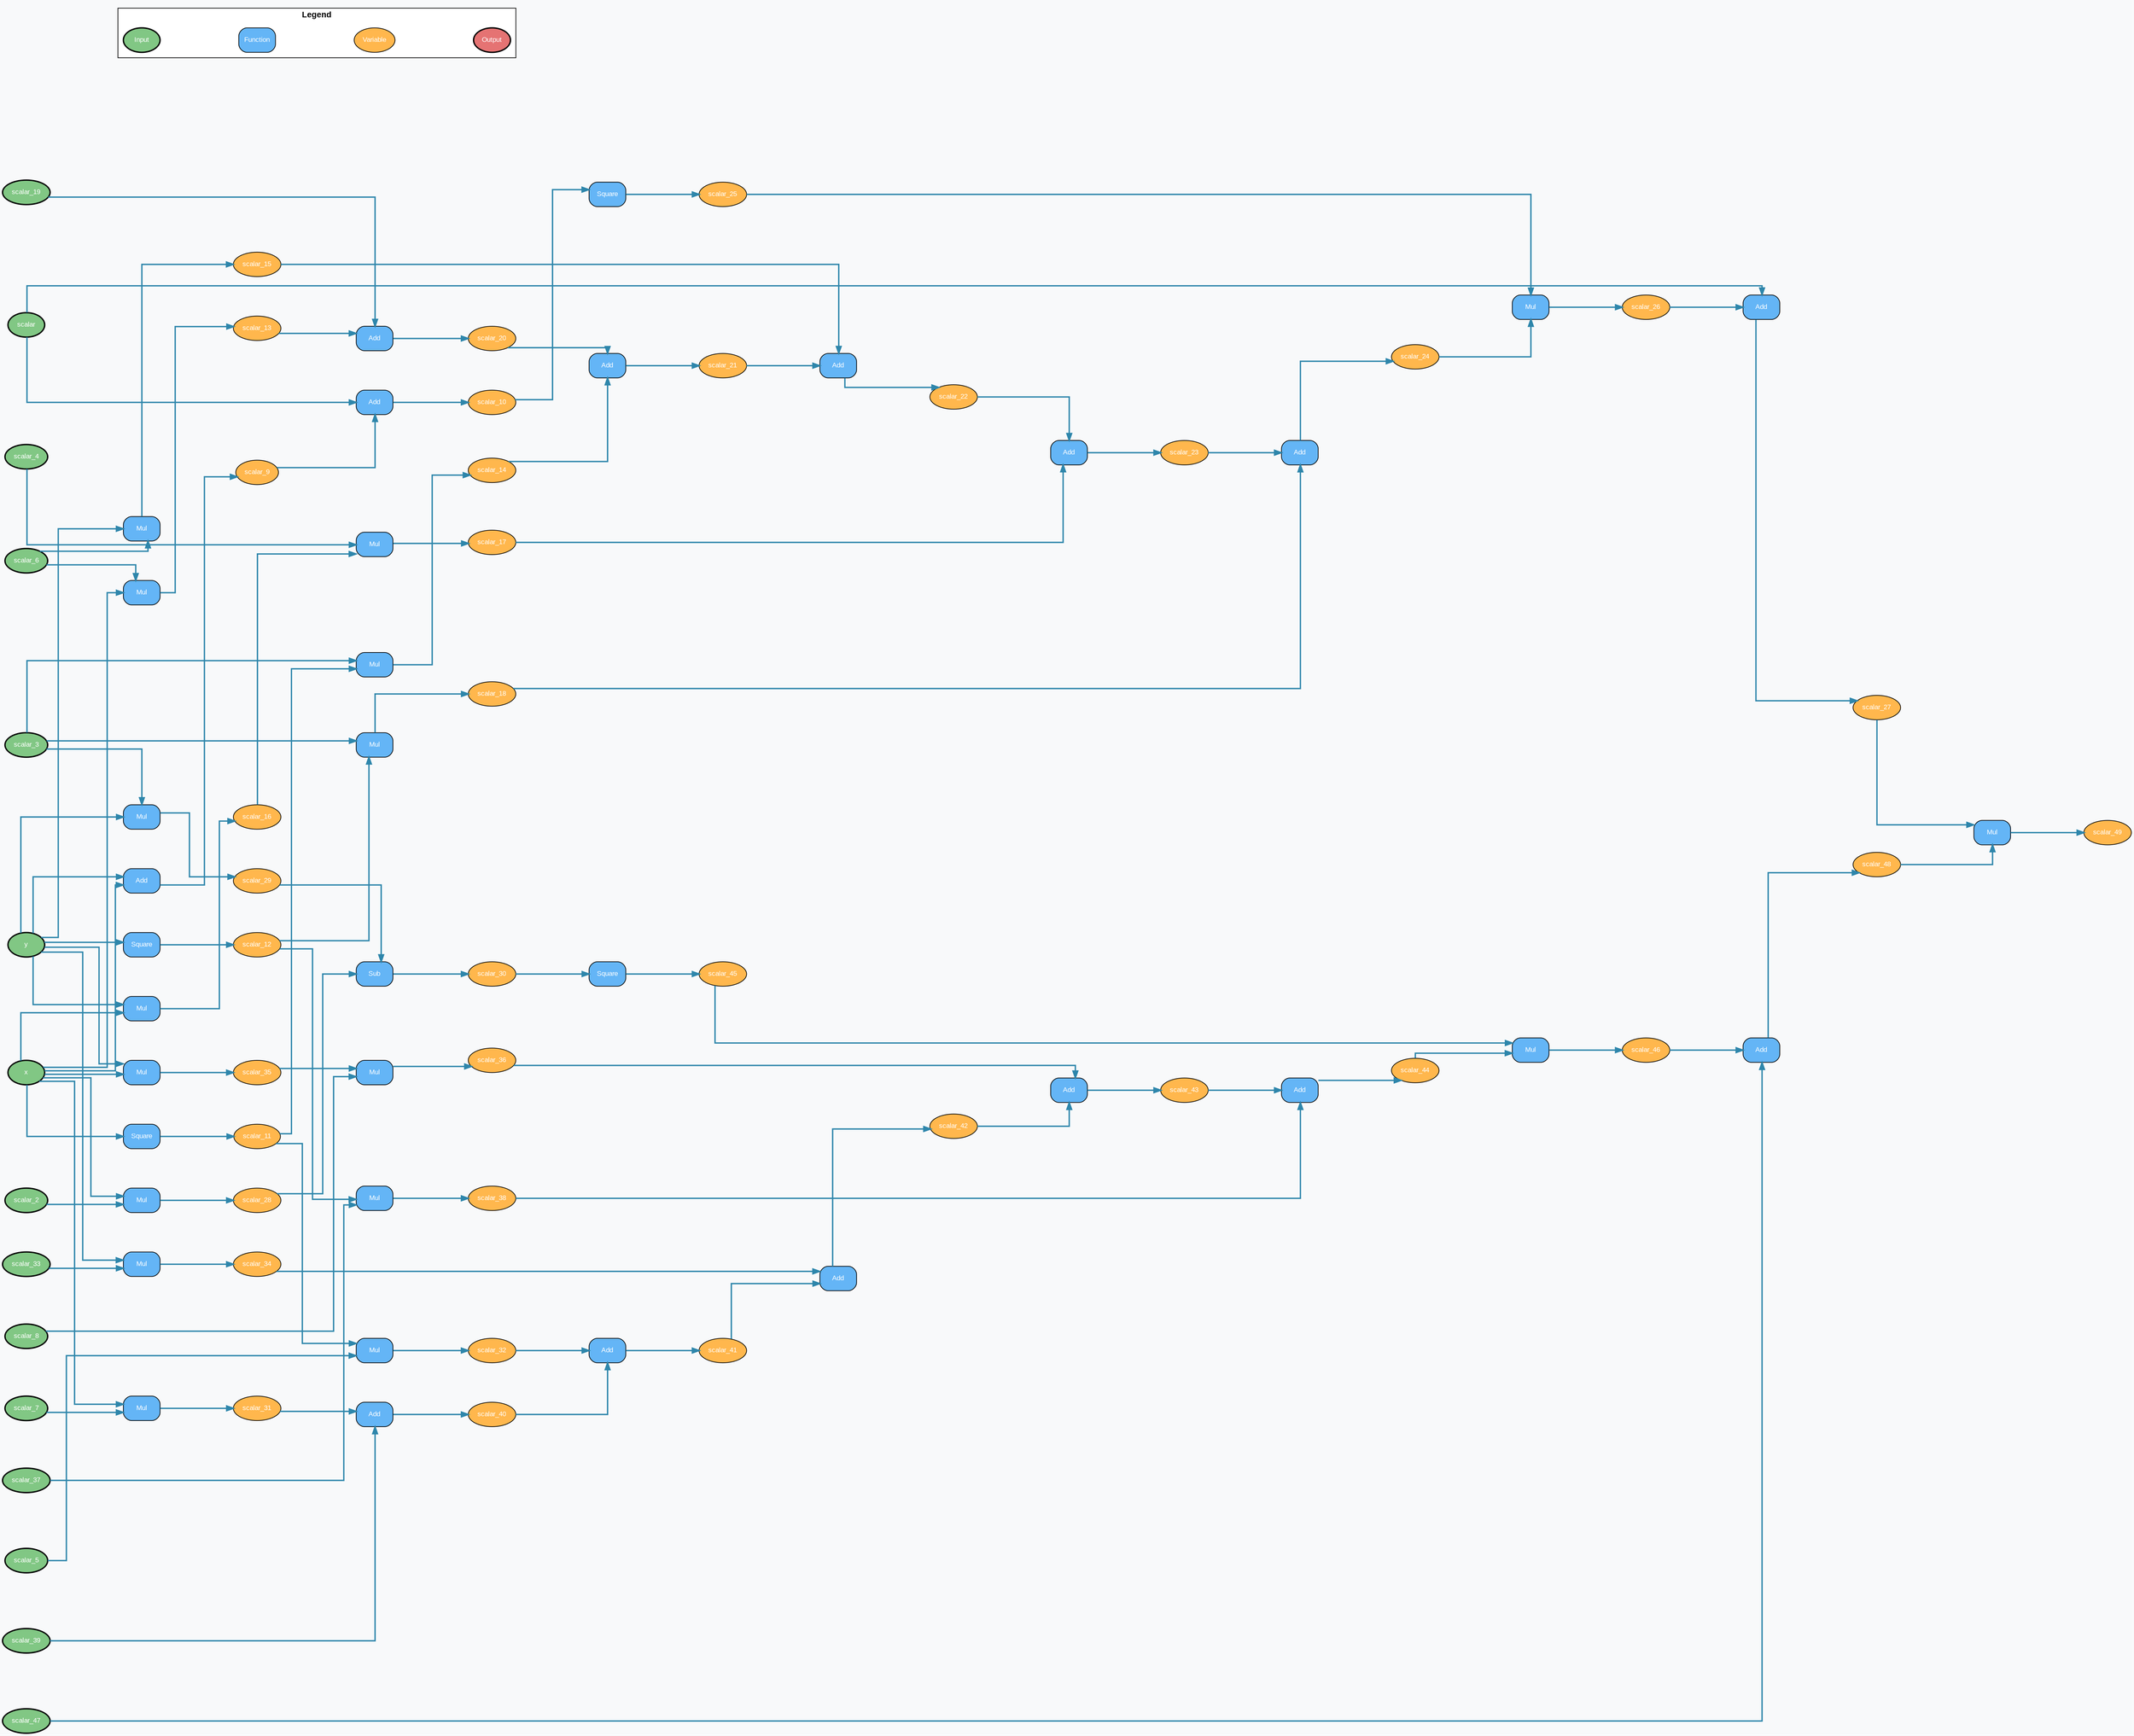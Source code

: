 digraph ComputationGraph {
bgcolor="#F8F9FA";
rankdir=LR;  // 좌우 배치로 데이터 흐름을 더 직관적으로
splines=ortho;
nodesep=0.8;
ranksep=1.5;
node [fontname="Arial", fontsize=10];
edge [fontname="Arial", fontsize=8];

    "0x1e97ff27730" [label="scalar_46", shape=ellipse, style="filled", fillcolor="#FFB74D", fontcolor="white"];
    "0x1e97ff27910" [label="scalar_41", shape=ellipse, style="filled", fillcolor="#FFB74D", fontcolor="white"];
    "0x1e97ff27b90" [label="scalar_40", shape=ellipse, style="filled", fillcolor="#FFB74D", fontcolor="white"];
    "0x1e97ff16bc0" [label="scalar_4", shape=ellipse, style="filled,bold", fillcolor="#81C784", fontcolor="white"];
    "0x1e97ff02700" [label="Mul", shape=box, style="filled,rounded", fillcolor="#64B5F6", fontcolor="white"];
    "0x1e97ff1a3c0" [label="scalar_19", shape=ellipse, style="filled,bold", fillcolor="#81C784", fontcolor="white"];
    "0x1e97ff02370" [label="Mul", shape=box, style="filled,rounded", fillcolor="#64B5F6", fontcolor="white"];
    "0x1e97ff1a1e0" [label="scalar_29", shape=ellipse, style="filled", fillcolor="#FFB74D", fontcolor="white"];
    "0x1e97ff028b0" [label="Square", shape=box, style="filled,rounded", fillcolor="#64B5F6", fontcolor="white"];
    "0x1e97ff26dd0" [label="scalar_49", shape=ellipse, style="filled", fillcolor="#FFB74D", fontcolor="white"];
    "0x1e97ff13cb0" [label="y", shape=ellipse, style="filled,bold", fillcolor="#81C784", fontcolor="white"];
    "0x1e97ff1a0a0" [label="scalar_38", shape=ellipse, style="filled", fillcolor="#FFB74D", fontcolor="white"];
    "0x1e97ff026a0" [label="Mul", shape=box, style="filled,rounded", fillcolor="#64B5F6", fontcolor="white"];
    "0x1e97fefd3d0" [label="scalar_3", shape=ellipse, style="filled,bold", fillcolor="#81C784", fontcolor="white"];
    "0x1e97ff19ce0" [label="scalar_33", shape=ellipse, style="filled,bold", fillcolor="#81C784", fontcolor="white"];
    "0x1e97ff02580" [label="Mul", shape=box, style="filled,rounded", fillcolor="#64B5F6", fontcolor="white"];
    "0x1e97ff27690" [label="scalar_44", shape=ellipse, style="filled", fillcolor="#FFB74D", fontcolor="white"];
    "0x1e97ff02310" [label="Add", shape=box, style="filled,rounded", fillcolor="#64B5F6", fontcolor="white"];
    "0x1e97ff024f0" [label="Add", shape=box, style="filled,rounded", fillcolor="#64B5F6", fontcolor="white"];
    "0x1e97ff022b0" [label="Add", shape=box, style="filled,rounded", fillcolor="#64B5F6", fontcolor="white"];
    "0x1e97ff1a640" [label="scalar_21", shape=ellipse, style="filled", fillcolor="#FFB74D", fontcolor="white"];
    "0x1e97ff19740" [label="scalar_30", shape=ellipse, style="filled", fillcolor="#FFB74D", fontcolor="white"];
    "0x1e97ff19d80" [label="scalar_35", shape=ellipse, style="filled", fillcolor="#FFB74D", fontcolor="white"];
    "0x1e97ff1e4f0" [label="Add", shape=box, style="filled,rounded", fillcolor="#64B5F6", fontcolor="white"];
    "0x1e97ff02790" [label="Add", shape=box, style="filled,rounded", fillcolor="#64B5F6", fontcolor="white"];
    "0x1e97ff1a460" [label="scalar_15", shape=ellipse, style="filled", fillcolor="#FFB74D", fontcolor="white"];
    "0x1e97ff19ba0" [label="scalar_17", shape=ellipse, style="filled", fillcolor="#FFB74D", fontcolor="white"];
    "0x1e97ff02670" [label="Mul", shape=box, style="filled,rounded", fillcolor="#64B5F6", fontcolor="white"];
    "0x1e97ff028e0" [label="Mul", shape=box, style="filled,rounded", fillcolor="#64B5F6", fontcolor="white"];
    "0x1e97ff02610" [label="Mul", shape=box, style="filled,rounded", fillcolor="#64B5F6", fontcolor="white"];
    "0x1e97ff275f0" [label="scalar_39", shape=ellipse, style="filled,bold", fillcolor="#81C784", fontcolor="white"];
    "0x1e97ff19c40" [label="scalar_32", shape=ellipse, style="filled", fillcolor="#FFB74D", fontcolor="white"];
    "0x1e97ff02400" [label="Square", shape=box, style="filled,rounded", fillcolor="#64B5F6", fontcolor="white"];
    "0x1e97ff02460" [label="Sub", shape=box, style="filled,rounded", fillcolor="#64B5F6", fontcolor="white"];
    "0x1e97ff07d30" [label="scalar_12", shape=ellipse, style="filled", fillcolor="#FFB74D", fontcolor="white"];
    "0x1e97ff274b0" [label="scalar_48", shape=ellipse, style="filled", fillcolor="#FFB74D", fontcolor="white"];
    "0x1e97ff26650" [label="scalar_45", shape=ellipse, style="filled", fillcolor="#FFB74D", fontcolor="white"];
    "0x1e97ff088e0" [label="scalar", shape=ellipse, style="filled,bold", fillcolor="#81C784", fontcolor="white"];
    "0x1e97ff13210" [label="scalar_11", shape=ellipse, style="filled", fillcolor="#FFB74D", fontcolor="white"];
    "0x1e97ff1e5b0" [label="Add", shape=box, style="filled,rounded", fillcolor="#64B5F6", fontcolor="white"];
    "0x1e97ff16c60" [label="scalar_5", shape=ellipse, style="filled,bold", fillcolor="#81C784", fontcolor="white"];
    "0x1e97ff1a500" [label="scalar_14", shape=ellipse, style="filled", fillcolor="#FFB74D", fontcolor="white"];
    "0x1e97ff19920" [label="scalar_25", shape=ellipse, style="filled", fillcolor="#FFB74D", fontcolor="white"];
    "0x1e97ff0a880" [label="scalar_7", shape=ellipse, style="filled,bold", fillcolor="#81C784", fontcolor="white"];
    "0x1e97ff029d0" [label="Add", shape=box, style="filled,rounded", fillcolor="#64B5F6", fontcolor="white"];
    "0x1e97ff02430" [label="Add", shape=box, style="filled,rounded", fillcolor="#64B5F6", fontcolor="white"];
    "0x1e97ff02520" [label="Mul", shape=box, style="filled,rounded", fillcolor="#64B5F6", fontcolor="white"];
    "0x1e97fefc4a0" [label="x", shape=ellipse, style="filled,bold", fillcolor="#81C784", fontcolor="white"];
    "0x1e97ff199c0" [label="scalar_27", shape=ellipse, style="filled", fillcolor="#FFB74D", fontcolor="white"];
    "0x1e97ff02490" [label="Mul", shape=box, style="filled,rounded", fillcolor="#64B5F6", fontcolor="white"];
    "0x1e97ff1a000" [label="scalar_34", shape=ellipse, style="filled", fillcolor="#FFB74D", fontcolor="white"];
    "0x1e97ff1e3d0" [label="Square", shape=box, style="filled,rounded", fillcolor="#64B5F6", fontcolor="white"];
    "0x1e97ff1e1f0" [label="Mul", shape=box, style="filled,rounded", fillcolor="#64B5F6", fontcolor="white"];
    "0x1e97ff1e250" [label="Add", shape=box, style="filled,rounded", fillcolor="#64B5F6", fontcolor="white"];
    "0x1e97ff1e310" [label="Mul", shape=box, style="filled,rounded", fillcolor="#64B5F6", fontcolor="white"];
    "0x1e97ff19880" [label="scalar_24", shape=ellipse, style="filled", fillcolor="#FFB74D", fontcolor="white"];
    "0x1e97ff02640" [label="Mul", shape=box, style="filled,rounded", fillcolor="#64B5F6", fontcolor="white"];
    "0x1e97fefc770" [label="scalar_2", shape=ellipse, style="filled,bold", fillcolor="#81C784", fontcolor="white"];
    "0x1e97ff02730" [label="Add", shape=box, style="filled,rounded", fillcolor="#64B5F6", fontcolor="white"];
    "0x1e97ff26f10" [label="scalar_42", shape=ellipse, style="filled", fillcolor="#FFB74D", fontcolor="white"];
    "0x1e97ff0a7e0" [label="scalar_6", shape=ellipse, style="filled,bold", fillcolor="#81C784", fontcolor="white"];
    "0x1e97ff197e0" [label="scalar_36", shape=ellipse, style="filled", fillcolor="#FFB74D", fontcolor="white"];
    "0x1e97ff023d0" [label="Mul", shape=box, style="filled,rounded", fillcolor="#64B5F6", fontcolor="white"];
    "0x1e97ff12bb0" [label="scalar_10", shape=ellipse, style="filled", fillcolor="#FFB74D", fontcolor="white"];
    "0x1e97ff12c50" [label="scalar_13", shape=ellipse, style="filled", fillcolor="#FFB74D", fontcolor="white"];
    "0x1e97ff1a320" [label="scalar_16", shape=ellipse, style="filled", fillcolor="#FFB74D", fontcolor="white"];
    "0x1e97ff023a0" [label="Add", shape=box, style="filled,rounded", fillcolor="#64B5F6", fontcolor="white"];
    "0x1e97ff1a140" [label="scalar_26", shape=ellipse, style="filled", fillcolor="#FFB74D", fontcolor="white"];
    "0x1e97ff026d0" [label="Mul", shape=box, style="filled,rounded", fillcolor="#64B5F6", fontcolor="white"];
    "0x1e97ff19f60" [label="scalar_18", shape=ellipse, style="filled", fillcolor="#FFB74D", fontcolor="white"];
    "0x1e97ff1a280" [label="scalar_22", shape=ellipse, style="filled", fillcolor="#FFB74D", fontcolor="white"];
    "0x1e97ff02760" [label="Add", shape=box, style="filled,rounded", fillcolor="#64B5F6", fontcolor="white"];
    "0x1e97ff1a5a0" [label="scalar_20", shape=ellipse, style="filled", fillcolor="#FFB74D", fontcolor="white"];
    "0x1e97ff022e0" [label="Add", shape=box, style="filled,rounded", fillcolor="#64B5F6", fontcolor="white"];
    "0x1e97ff12a70" [label="scalar_8", shape=ellipse, style="filled,bold", fillcolor="#81C784", fontcolor="white"];
    "0x1e97ff19b00" [label="scalar_23", shape=ellipse, style="filled", fillcolor="#FFB74D", fontcolor="white"];
    "0x1e97ff029a0" [label="Mul", shape=box, style="filled,rounded", fillcolor="#64B5F6", fontcolor="white"];
    "0x1e97ff02280" [label="Mul", shape=box, style="filled,rounded", fillcolor="#64B5F6", fontcolor="white"];
    "0x1e97ff02a00" [label="Mul", shape=box, style="filled,rounded", fillcolor="#64B5F6", fontcolor="white"];
    "0x1e97ff27af0" [label="scalar_43", shape=ellipse, style="filled", fillcolor="#FFB74D", fontcolor="white"];
    "0x1e97ff19a60" [label="scalar_31", shape=ellipse, style="filled", fillcolor="#FFB74D", fontcolor="white"];
    "0x1e97ff19ec0" [label="scalar_28", shape=ellipse, style="filled", fillcolor="#FFB74D", fontcolor="white"];
    "0x1e97ff02550" [label="Square", shape=box, style="filled,rounded", fillcolor="#64B5F6", fontcolor="white"];
    "0x1e97ff19e20" [label="scalar_37", shape=ellipse, style="filled,bold", fillcolor="#81C784", fontcolor="white"];
    "0x1e97ff26c90" [label="scalar_47", shape=ellipse, style="filled,bold", fillcolor="#81C784", fontcolor="white"];
    "0x1e97ff1e2e0" [label="Add", shape=box, style="filled,rounded", fillcolor="#64B5F6", fontcolor="white"];
    "0x1e97ff12b10" [label="scalar_9", shape=ellipse, style="filled", fillcolor="#FFB74D", fontcolor="white"];
    { rank=source; "0x1e97ff16bc0"; "0x1e97ff1a3c0"; "0x1e97ff13cb0"; "0x1e97fefd3d0"; "0x1e97ff19ce0"; "0x1e97ff275f0"; "0x1e97ff088e0"; "0x1e97ff16c60"; "0x1e97ff0a880"; "0x1e97fefc4a0"; "0x1e97fefc770"; "0x1e97ff0a7e0"; "0x1e97ff12a70"; "0x1e97ff19e20"; "0x1e97ff26c90"; }

    // 범례
    subgraph cluster_legend {
        label="Legend";
        style=filled;
        fillcolor="#FFFFFF";
        fontsize=12;
        fontname="Arial Bold";
        
        legend_input [label="Input", shape=ellipse, style="filled,bold", fillcolor="#81C784", fontcolor="white"];
        legend_func [label="Function", shape=box, style="filled,rounded", fillcolor="#64B5F6", fontcolor="white"];
        legend_var [label="Variable", shape=ellipse, style="filled", fillcolor="#FFB74D", fontcolor="white"];
        legend_output [label="Output", shape=ellipse, style="filled,bold", fillcolor="#E57373", fontcolor="white"];
        
        legend_input -> legend_func -> legend_var -> legend_output [style=invis];
    }

    "0x1e97fefc4a0" -> "0x1e97ff02760" [style=solid, color="#2E86AB", penwidth=2];
    "0x1e97ff13cb0" -> "0x1e97ff02760" [style=solid, color="#2E86AB", penwidth=2];
    "0x1e97ff02760" -> "0x1e97ff12b10" [style=solid, color="#2E86AB", penwidth=2];
    "0x1e97ff12b10" -> "0x1e97ff029d0" [style=solid, color="#2E86AB", penwidth=2];
    "0x1e97ff088e0" -> "0x1e97ff029d0" [style=solid, color="#2E86AB", penwidth=2];
    "0x1e97ff029d0" -> "0x1e97ff12bb0" [style=solid, color="#2E86AB", penwidth=2];
    "0x1e97fefc4a0" -> "0x1e97ff028b0" [style=solid, color="#2E86AB", penwidth=2];
    "0x1e97ff028b0" -> "0x1e97ff13210" [style=solid, color="#2E86AB", penwidth=2];
    "0x1e97ff13cb0" -> "0x1e97ff02400" [style=solid, color="#2E86AB", penwidth=2];
    "0x1e97ff02400" -> "0x1e97ff07d30" [style=solid, color="#2E86AB", penwidth=2];
    "0x1e97ff0a7e0" -> "0x1e97ff029a0" [style=solid, color="#2E86AB", penwidth=2];
    "0x1e97fefc4a0" -> "0x1e97ff029a0" [style=solid, color="#2E86AB", penwidth=2];
    "0x1e97ff029a0" -> "0x1e97ff12c50" [style=solid, color="#2E86AB", penwidth=2];
    "0x1e97fefd3d0" -> "0x1e97ff02a00" [style=solid, color="#2E86AB", penwidth=2];
    "0x1e97ff13210" -> "0x1e97ff02a00" [style=solid, color="#2E86AB", penwidth=2];
    "0x1e97ff02a00" -> "0x1e97ff1a500" [style=solid, color="#2E86AB", penwidth=2];
    "0x1e97ff0a7e0" -> "0x1e97ff02520" [style=solid, color="#2E86AB", penwidth=2];
    "0x1e97ff13cb0" -> "0x1e97ff02520" [style=solid, color="#2E86AB", penwidth=2];
    "0x1e97ff02520" -> "0x1e97ff1a460" [style=solid, color="#2E86AB", penwidth=2];
    "0x1e97fefc4a0" -> "0x1e97ff02280" [style=solid, color="#2E86AB", penwidth=2];
    "0x1e97ff13cb0" -> "0x1e97ff02280" [style=solid, color="#2E86AB", penwidth=2];
    "0x1e97ff02280" -> "0x1e97ff1a320" [style=solid, color="#2E86AB", penwidth=2];
    "0x1e97ff16bc0" -> "0x1e97ff02640" [style=solid, color="#2E86AB", penwidth=2];
    "0x1e97ff1a320" -> "0x1e97ff02640" [style=solid, color="#2E86AB", penwidth=2];
    "0x1e97ff02640" -> "0x1e97ff19ba0" [style=solid, color="#2E86AB", penwidth=2];
    "0x1e97fefd3d0" -> "0x1e97ff02700" [style=solid, color="#2E86AB", penwidth=2];
    "0x1e97ff07d30" -> "0x1e97ff02700" [style=solid, color="#2E86AB", penwidth=2];
    "0x1e97ff02700" -> "0x1e97ff19f60" [style=solid, color="#2E86AB", penwidth=2];
    "0x1e97ff1a3c0" -> "0x1e97ff022b0" [style=solid, color="#2E86AB", penwidth=2];
    "0x1e97ff12c50" -> "0x1e97ff022b0" [style=solid, color="#2E86AB", penwidth=2];
    "0x1e97ff022b0" -> "0x1e97ff1a5a0" [style=solid, color="#2E86AB", penwidth=2];
    "0x1e97ff1a5a0" -> "0x1e97ff022e0" [style=solid, color="#2E86AB", penwidth=2];
    "0x1e97ff1a500" -> "0x1e97ff022e0" [style=solid, color="#2E86AB", penwidth=2];
    "0x1e97ff022e0" -> "0x1e97ff1a640" [style=solid, color="#2E86AB", penwidth=2];
    "0x1e97ff1a640" -> "0x1e97ff024f0" [style=solid, color="#2E86AB", penwidth=2];
    "0x1e97ff1a460" -> "0x1e97ff024f0" [style=solid, color="#2E86AB", penwidth=2];
    "0x1e97ff024f0" -> "0x1e97ff1a280" [style=solid, color="#2E86AB", penwidth=2];
    "0x1e97ff1a280" -> "0x1e97ff02430" [style=solid, color="#2E86AB", penwidth=2];
    "0x1e97ff19ba0" -> "0x1e97ff02430" [style=solid, color="#2E86AB", penwidth=2];
    "0x1e97ff02430" -> "0x1e97ff19b00" [style=solid, color="#2E86AB", penwidth=2];
    "0x1e97ff19b00" -> "0x1e97ff02310" [style=solid, color="#2E86AB", penwidth=2];
    "0x1e97ff19f60" -> "0x1e97ff02310" [style=solid, color="#2E86AB", penwidth=2];
    "0x1e97ff02310" -> "0x1e97ff19880" [style=solid, color="#2E86AB", penwidth=2];
    "0x1e97ff12bb0" -> "0x1e97ff02550" [style=solid, color="#2E86AB", penwidth=2];
    "0x1e97ff02550" -> "0x1e97ff19920" [style=solid, color="#2E86AB", penwidth=2];
    "0x1e97ff19920" -> "0x1e97ff02370" [style=solid, color="#2E86AB", penwidth=2];
    "0x1e97ff19880" -> "0x1e97ff02370" [style=solid, color="#2E86AB", penwidth=2];
    "0x1e97ff02370" -> "0x1e97ff1a140" [style=solid, color="#2E86AB", penwidth=2];
    "0x1e97ff088e0" -> "0x1e97ff023a0" [style=solid, color="#2E86AB", penwidth=2];
    "0x1e97ff1a140" -> "0x1e97ff023a0" [style=solid, color="#2E86AB", penwidth=2];
    "0x1e97ff023a0" -> "0x1e97ff199c0" [style=solid, color="#2E86AB", penwidth=2];
    "0x1e97fefc770" -> "0x1e97ff028e0" [style=solid, color="#2E86AB", penwidth=2];
    "0x1e97fefc4a0" -> "0x1e97ff028e0" [style=solid, color="#2E86AB", penwidth=2];
    "0x1e97ff028e0" -> "0x1e97ff19ec0" [style=solid, color="#2E86AB", penwidth=2];
    "0x1e97fefd3d0" -> "0x1e97ff023d0" [style=solid, color="#2E86AB", penwidth=2];
    "0x1e97ff13cb0" -> "0x1e97ff023d0" [style=solid, color="#2E86AB", penwidth=2];
    "0x1e97ff023d0" -> "0x1e97ff1a1e0" [style=solid, color="#2E86AB", penwidth=2];
    "0x1e97ff19ec0" -> "0x1e97ff02460" [style=solid, color="#2E86AB", penwidth=2];
    "0x1e97ff1a1e0" -> "0x1e97ff02460" [style=solid, color="#2E86AB", penwidth=2];
    "0x1e97ff02460" -> "0x1e97ff19740" [style=solid, color="#2E86AB", penwidth=2];
    "0x1e97ff0a880" -> "0x1e97ff02580" [style=solid, color="#2E86AB", penwidth=2];
    "0x1e97fefc4a0" -> "0x1e97ff02580" [style=solid, color="#2E86AB", penwidth=2];
    "0x1e97ff02580" -> "0x1e97ff19a60" [style=solid, color="#2E86AB", penwidth=2];
    "0x1e97ff16c60" -> "0x1e97ff02610" [style=solid, color="#2E86AB", penwidth=2];
    "0x1e97ff13210" -> "0x1e97ff02610" [style=solid, color="#2E86AB", penwidth=2];
    "0x1e97ff02610" -> "0x1e97ff19c40" [style=solid, color="#2E86AB", penwidth=2];
    "0x1e97ff19ce0" -> "0x1e97ff02490" [style=solid, color="#2E86AB", penwidth=2];
    "0x1e97ff13cb0" -> "0x1e97ff02490" [style=solid, color="#2E86AB", penwidth=2];
    "0x1e97ff02490" -> "0x1e97ff1a000" [style=solid, color="#2E86AB", penwidth=2];
    "0x1e97fefc4a0" -> "0x1e97ff02670" [style=solid, color="#2E86AB", penwidth=2];
    "0x1e97ff13cb0" -> "0x1e97ff02670" [style=solid, color="#2E86AB", penwidth=2];
    "0x1e97ff02670" -> "0x1e97ff19d80" [style=solid, color="#2E86AB", penwidth=2];
    "0x1e97ff12a70" -> "0x1e97ff026a0" [style=solid, color="#2E86AB", penwidth=2];
    "0x1e97ff19d80" -> "0x1e97ff026a0" [style=solid, color="#2E86AB", penwidth=2];
    "0x1e97ff026a0" -> "0x1e97ff197e0" [style=solid, color="#2E86AB", penwidth=2];
    "0x1e97ff19e20" -> "0x1e97ff026d0" [style=solid, color="#2E86AB", penwidth=2];
    "0x1e97ff07d30" -> "0x1e97ff026d0" [style=solid, color="#2E86AB", penwidth=2];
    "0x1e97ff026d0" -> "0x1e97ff1a0a0" [style=solid, color="#2E86AB", penwidth=2];
    "0x1e97ff275f0" -> "0x1e97ff02730" [style=solid, color="#2E86AB", penwidth=2];
    "0x1e97ff19a60" -> "0x1e97ff02730" [style=solid, color="#2E86AB", penwidth=2];
    "0x1e97ff02730" -> "0x1e97ff27b90" [style=solid, color="#2E86AB", penwidth=2];
    "0x1e97ff27b90" -> "0x1e97ff02790" [style=solid, color="#2E86AB", penwidth=2];
    "0x1e97ff19c40" -> "0x1e97ff02790" [style=solid, color="#2E86AB", penwidth=2];
    "0x1e97ff02790" -> "0x1e97ff27910" [style=solid, color="#2E86AB", penwidth=2];
    "0x1e97ff27910" -> "0x1e97ff1e2e0" [style=solid, color="#2E86AB", penwidth=2];
    "0x1e97ff1a000" -> "0x1e97ff1e2e0" [style=solid, color="#2E86AB", penwidth=2];
    "0x1e97ff1e2e0" -> "0x1e97ff26f10" [style=solid, color="#2E86AB", penwidth=2];
    "0x1e97ff26f10" -> "0x1e97ff1e4f0" [style=solid, color="#2E86AB", penwidth=2];
    "0x1e97ff197e0" -> "0x1e97ff1e4f0" [style=solid, color="#2E86AB", penwidth=2];
    "0x1e97ff1e4f0" -> "0x1e97ff27af0" [style=solid, color="#2E86AB", penwidth=2];
    "0x1e97ff27af0" -> "0x1e97ff1e250" [style=solid, color="#2E86AB", penwidth=2];
    "0x1e97ff1a0a0" -> "0x1e97ff1e250" [style=solid, color="#2E86AB", penwidth=2];
    "0x1e97ff1e250" -> "0x1e97ff27690" [style=solid, color="#2E86AB", penwidth=2];
    "0x1e97ff19740" -> "0x1e97ff1e3d0" [style=solid, color="#2E86AB", penwidth=2];
    "0x1e97ff1e3d0" -> "0x1e97ff26650" [style=solid, color="#2E86AB", penwidth=2];
    "0x1e97ff26650" -> "0x1e97ff1e310" [style=solid, color="#2E86AB", penwidth=2];
    "0x1e97ff27690" -> "0x1e97ff1e310" [style=solid, color="#2E86AB", penwidth=2];
    "0x1e97ff1e310" -> "0x1e97ff27730" [style=solid, color="#2E86AB", penwidth=2];
    "0x1e97ff26c90" -> "0x1e97ff1e5b0" [style=solid, color="#2E86AB", penwidth=2];
    "0x1e97ff27730" -> "0x1e97ff1e5b0" [style=solid, color="#2E86AB", penwidth=2];
    "0x1e97ff1e5b0" -> "0x1e97ff274b0" [style=solid, color="#2E86AB", penwidth=2];
    "0x1e97ff199c0" -> "0x1e97ff1e1f0" [style=solid, color="#2E86AB", penwidth=2];
    "0x1e97ff274b0" -> "0x1e97ff1e1f0" [style=solid, color="#2E86AB", penwidth=2];
    "0x1e97ff1e1f0" -> "0x1e97ff26dd0" [style=solid, color="#2E86AB", penwidth=2];
}
